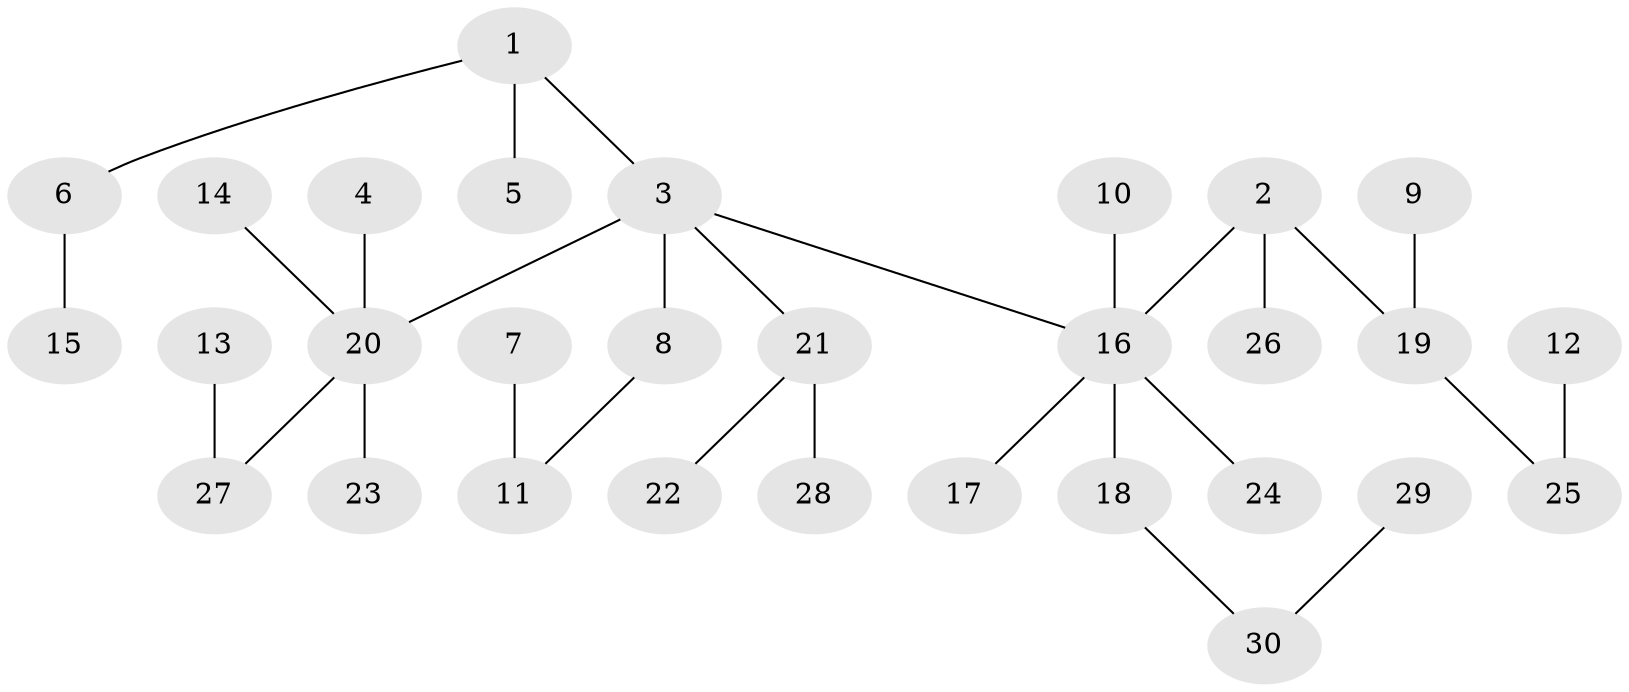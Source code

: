 // original degree distribution, {6: 0.016666666666666666, 4: 0.05, 3: 0.2, 2: 0.2, 1: 0.5, 5: 0.03333333333333333}
// Generated by graph-tools (version 1.1) at 2025/50/03/09/25 03:50:22]
// undirected, 30 vertices, 29 edges
graph export_dot {
graph [start="1"]
  node [color=gray90,style=filled];
  1;
  2;
  3;
  4;
  5;
  6;
  7;
  8;
  9;
  10;
  11;
  12;
  13;
  14;
  15;
  16;
  17;
  18;
  19;
  20;
  21;
  22;
  23;
  24;
  25;
  26;
  27;
  28;
  29;
  30;
  1 -- 3 [weight=1.0];
  1 -- 5 [weight=1.0];
  1 -- 6 [weight=1.0];
  2 -- 16 [weight=1.0];
  2 -- 19 [weight=1.0];
  2 -- 26 [weight=1.0];
  3 -- 8 [weight=1.0];
  3 -- 16 [weight=1.0];
  3 -- 20 [weight=1.0];
  3 -- 21 [weight=1.0];
  4 -- 20 [weight=1.0];
  6 -- 15 [weight=1.0];
  7 -- 11 [weight=1.0];
  8 -- 11 [weight=1.0];
  9 -- 19 [weight=1.0];
  10 -- 16 [weight=1.0];
  12 -- 25 [weight=1.0];
  13 -- 27 [weight=1.0];
  14 -- 20 [weight=1.0];
  16 -- 17 [weight=1.0];
  16 -- 18 [weight=1.0];
  16 -- 24 [weight=1.0];
  18 -- 30 [weight=1.0];
  19 -- 25 [weight=1.0];
  20 -- 23 [weight=1.0];
  20 -- 27 [weight=1.0];
  21 -- 22 [weight=1.0];
  21 -- 28 [weight=1.0];
  29 -- 30 [weight=1.0];
}
